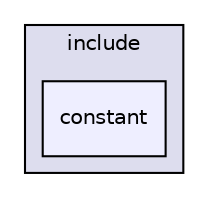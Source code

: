 digraph "/build/FastDeploy/fastdeploy/encryption/util/include/constant" {
  compound=true
  node [ fontsize="10", fontname="Helvetica"];
  edge [ labelfontsize="10", labelfontname="Helvetica"];
  subgraph clusterdir_f5ec4e360d7d180b47b30d245affd238 {
    graph [ bgcolor="#ddddee", pencolor="black", label="include" fontname="Helvetica", fontsize="10", URL="dir_f5ec4e360d7d180b47b30d245affd238.html"]
  dir_87ec75939366327503aa41ecd87f0311 [shape=box, label="constant", style="filled", fillcolor="#eeeeff", pencolor="black", URL="dir_87ec75939366327503aa41ecd87f0311.html"];
  }
}
